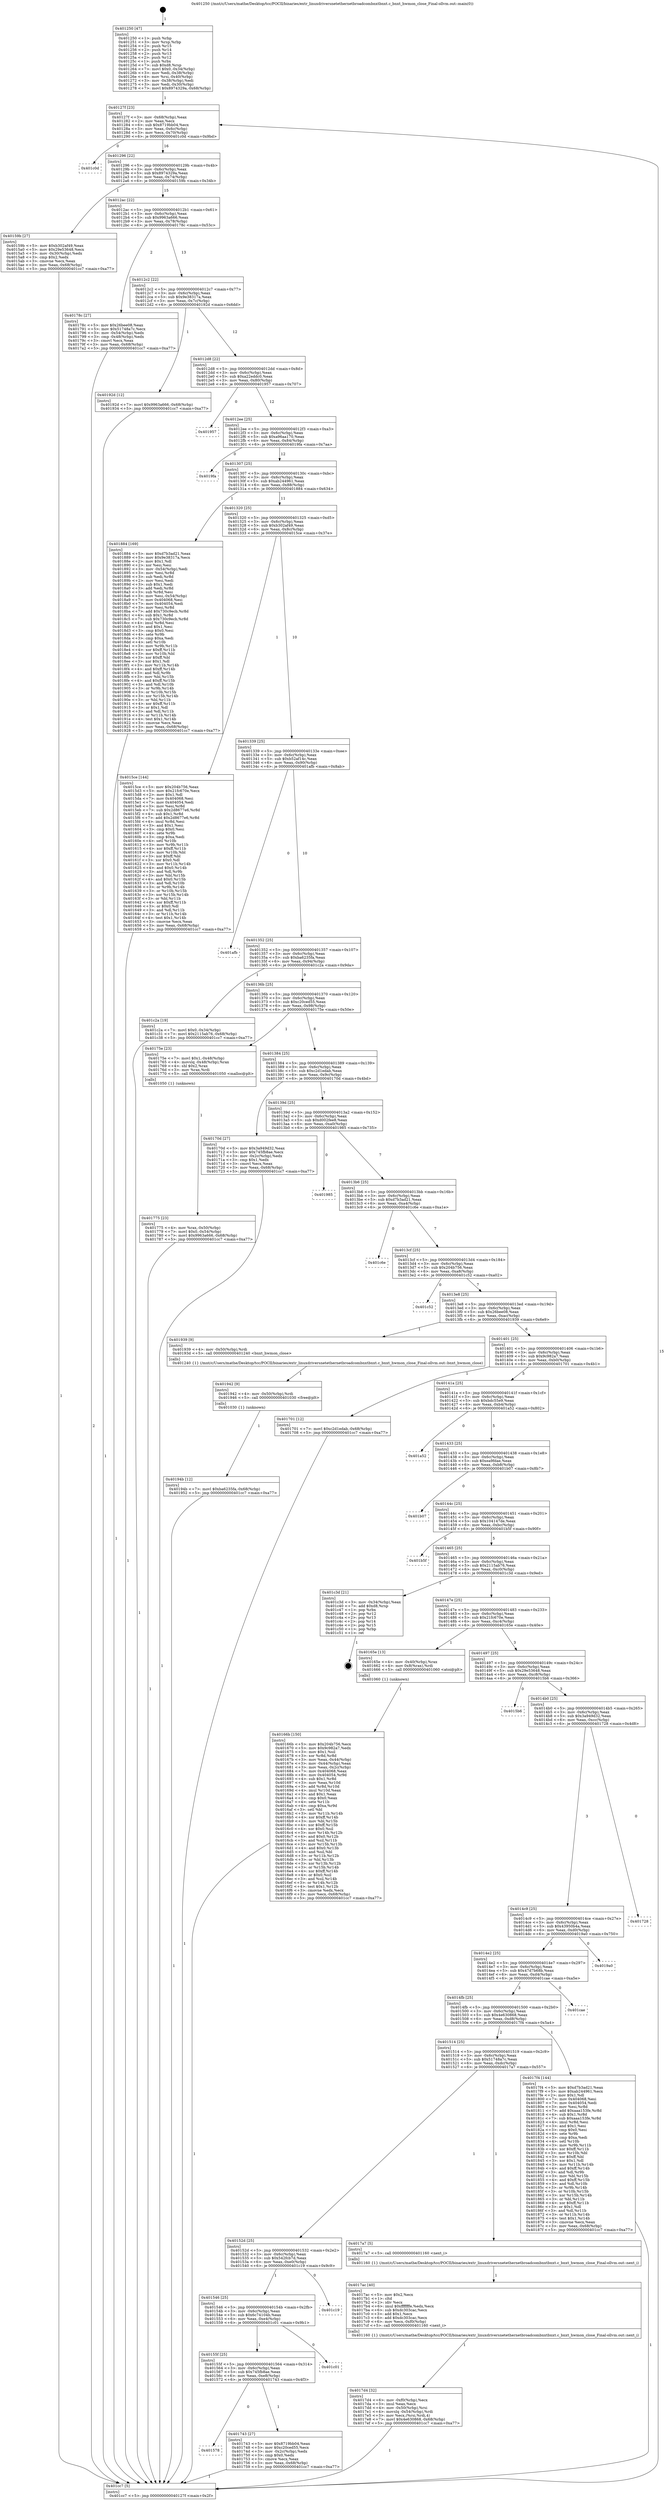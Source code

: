 digraph "0x401250" {
  label = "0x401250 (/mnt/c/Users/mathe/Desktop/tcc/POCII/binaries/extr_linuxdriversnetethernetbroadcombnxtbnxt.c_bnxt_hwmon_close_Final-ollvm.out::main(0))"
  labelloc = "t"
  node[shape=record]

  Entry [label="",width=0.3,height=0.3,shape=circle,fillcolor=black,style=filled]
  "0x40127f" [label="{
     0x40127f [23]\l
     | [instrs]\l
     &nbsp;&nbsp;0x40127f \<+3\>: mov -0x68(%rbp),%eax\l
     &nbsp;&nbsp;0x401282 \<+2\>: mov %eax,%ecx\l
     &nbsp;&nbsp;0x401284 \<+6\>: sub $0x8719bb04,%ecx\l
     &nbsp;&nbsp;0x40128a \<+3\>: mov %eax,-0x6c(%rbp)\l
     &nbsp;&nbsp;0x40128d \<+3\>: mov %ecx,-0x70(%rbp)\l
     &nbsp;&nbsp;0x401290 \<+6\>: je 0000000000401c0d \<main+0x9bd\>\l
  }"]
  "0x401c0d" [label="{
     0x401c0d\l
  }", style=dashed]
  "0x401296" [label="{
     0x401296 [22]\l
     | [instrs]\l
     &nbsp;&nbsp;0x401296 \<+5\>: jmp 000000000040129b \<main+0x4b\>\l
     &nbsp;&nbsp;0x40129b \<+3\>: mov -0x6c(%rbp),%eax\l
     &nbsp;&nbsp;0x40129e \<+5\>: sub $0x8974329a,%eax\l
     &nbsp;&nbsp;0x4012a3 \<+3\>: mov %eax,-0x74(%rbp)\l
     &nbsp;&nbsp;0x4012a6 \<+6\>: je 000000000040159b \<main+0x34b\>\l
  }"]
  Exit [label="",width=0.3,height=0.3,shape=circle,fillcolor=black,style=filled,peripheries=2]
  "0x40159b" [label="{
     0x40159b [27]\l
     | [instrs]\l
     &nbsp;&nbsp;0x40159b \<+5\>: mov $0xb302af49,%eax\l
     &nbsp;&nbsp;0x4015a0 \<+5\>: mov $0x29e53648,%ecx\l
     &nbsp;&nbsp;0x4015a5 \<+3\>: mov -0x30(%rbp),%edx\l
     &nbsp;&nbsp;0x4015a8 \<+3\>: cmp $0x2,%edx\l
     &nbsp;&nbsp;0x4015ab \<+3\>: cmovne %ecx,%eax\l
     &nbsp;&nbsp;0x4015ae \<+3\>: mov %eax,-0x68(%rbp)\l
     &nbsp;&nbsp;0x4015b1 \<+5\>: jmp 0000000000401cc7 \<main+0xa77\>\l
  }"]
  "0x4012ac" [label="{
     0x4012ac [22]\l
     | [instrs]\l
     &nbsp;&nbsp;0x4012ac \<+5\>: jmp 00000000004012b1 \<main+0x61\>\l
     &nbsp;&nbsp;0x4012b1 \<+3\>: mov -0x6c(%rbp),%eax\l
     &nbsp;&nbsp;0x4012b4 \<+5\>: sub $0x9963a666,%eax\l
     &nbsp;&nbsp;0x4012b9 \<+3\>: mov %eax,-0x78(%rbp)\l
     &nbsp;&nbsp;0x4012bc \<+6\>: je 000000000040178c \<main+0x53c\>\l
  }"]
  "0x401cc7" [label="{
     0x401cc7 [5]\l
     | [instrs]\l
     &nbsp;&nbsp;0x401cc7 \<+5\>: jmp 000000000040127f \<main+0x2f\>\l
  }"]
  "0x401250" [label="{
     0x401250 [47]\l
     | [instrs]\l
     &nbsp;&nbsp;0x401250 \<+1\>: push %rbp\l
     &nbsp;&nbsp;0x401251 \<+3\>: mov %rsp,%rbp\l
     &nbsp;&nbsp;0x401254 \<+2\>: push %r15\l
     &nbsp;&nbsp;0x401256 \<+2\>: push %r14\l
     &nbsp;&nbsp;0x401258 \<+2\>: push %r13\l
     &nbsp;&nbsp;0x40125a \<+2\>: push %r12\l
     &nbsp;&nbsp;0x40125c \<+1\>: push %rbx\l
     &nbsp;&nbsp;0x40125d \<+7\>: sub $0xd8,%rsp\l
     &nbsp;&nbsp;0x401264 \<+7\>: movl $0x0,-0x34(%rbp)\l
     &nbsp;&nbsp;0x40126b \<+3\>: mov %edi,-0x38(%rbp)\l
     &nbsp;&nbsp;0x40126e \<+4\>: mov %rsi,-0x40(%rbp)\l
     &nbsp;&nbsp;0x401272 \<+3\>: mov -0x38(%rbp),%edi\l
     &nbsp;&nbsp;0x401275 \<+3\>: mov %edi,-0x30(%rbp)\l
     &nbsp;&nbsp;0x401278 \<+7\>: movl $0x8974329a,-0x68(%rbp)\l
  }"]
  "0x40194b" [label="{
     0x40194b [12]\l
     | [instrs]\l
     &nbsp;&nbsp;0x40194b \<+7\>: movl $0xba6235fa,-0x68(%rbp)\l
     &nbsp;&nbsp;0x401952 \<+5\>: jmp 0000000000401cc7 \<main+0xa77\>\l
  }"]
  "0x40178c" [label="{
     0x40178c [27]\l
     | [instrs]\l
     &nbsp;&nbsp;0x40178c \<+5\>: mov $0x26bee08,%eax\l
     &nbsp;&nbsp;0x401791 \<+5\>: mov $0x51748a7c,%ecx\l
     &nbsp;&nbsp;0x401796 \<+3\>: mov -0x54(%rbp),%edx\l
     &nbsp;&nbsp;0x401799 \<+3\>: cmp -0x48(%rbp),%edx\l
     &nbsp;&nbsp;0x40179c \<+3\>: cmovl %ecx,%eax\l
     &nbsp;&nbsp;0x40179f \<+3\>: mov %eax,-0x68(%rbp)\l
     &nbsp;&nbsp;0x4017a2 \<+5\>: jmp 0000000000401cc7 \<main+0xa77\>\l
  }"]
  "0x4012c2" [label="{
     0x4012c2 [22]\l
     | [instrs]\l
     &nbsp;&nbsp;0x4012c2 \<+5\>: jmp 00000000004012c7 \<main+0x77\>\l
     &nbsp;&nbsp;0x4012c7 \<+3\>: mov -0x6c(%rbp),%eax\l
     &nbsp;&nbsp;0x4012ca \<+5\>: sub $0x9e38317a,%eax\l
     &nbsp;&nbsp;0x4012cf \<+3\>: mov %eax,-0x7c(%rbp)\l
     &nbsp;&nbsp;0x4012d2 \<+6\>: je 000000000040192d \<main+0x6dd\>\l
  }"]
  "0x401942" [label="{
     0x401942 [9]\l
     | [instrs]\l
     &nbsp;&nbsp;0x401942 \<+4\>: mov -0x50(%rbp),%rdi\l
     &nbsp;&nbsp;0x401946 \<+5\>: call 0000000000401030 \<free@plt\>\l
     | [calls]\l
     &nbsp;&nbsp;0x401030 \{1\} (unknown)\l
  }"]
  "0x40192d" [label="{
     0x40192d [12]\l
     | [instrs]\l
     &nbsp;&nbsp;0x40192d \<+7\>: movl $0x9963a666,-0x68(%rbp)\l
     &nbsp;&nbsp;0x401934 \<+5\>: jmp 0000000000401cc7 \<main+0xa77\>\l
  }"]
  "0x4012d8" [label="{
     0x4012d8 [22]\l
     | [instrs]\l
     &nbsp;&nbsp;0x4012d8 \<+5\>: jmp 00000000004012dd \<main+0x8d\>\l
     &nbsp;&nbsp;0x4012dd \<+3\>: mov -0x6c(%rbp),%eax\l
     &nbsp;&nbsp;0x4012e0 \<+5\>: sub $0xa22eddc0,%eax\l
     &nbsp;&nbsp;0x4012e5 \<+3\>: mov %eax,-0x80(%rbp)\l
     &nbsp;&nbsp;0x4012e8 \<+6\>: je 0000000000401957 \<main+0x707\>\l
  }"]
  "0x4017d4" [label="{
     0x4017d4 [32]\l
     | [instrs]\l
     &nbsp;&nbsp;0x4017d4 \<+6\>: mov -0xf0(%rbp),%ecx\l
     &nbsp;&nbsp;0x4017da \<+3\>: imul %eax,%ecx\l
     &nbsp;&nbsp;0x4017dd \<+4\>: mov -0x50(%rbp),%rsi\l
     &nbsp;&nbsp;0x4017e1 \<+4\>: movslq -0x54(%rbp),%rdi\l
     &nbsp;&nbsp;0x4017e5 \<+3\>: mov %ecx,(%rsi,%rdi,4)\l
     &nbsp;&nbsp;0x4017e8 \<+7\>: movl $0x4e630868,-0x68(%rbp)\l
     &nbsp;&nbsp;0x4017ef \<+5\>: jmp 0000000000401cc7 \<main+0xa77\>\l
  }"]
  "0x401957" [label="{
     0x401957\l
  }", style=dashed]
  "0x4012ee" [label="{
     0x4012ee [25]\l
     | [instrs]\l
     &nbsp;&nbsp;0x4012ee \<+5\>: jmp 00000000004012f3 \<main+0xa3\>\l
     &nbsp;&nbsp;0x4012f3 \<+3\>: mov -0x6c(%rbp),%eax\l
     &nbsp;&nbsp;0x4012f6 \<+5\>: sub $0xa96aa170,%eax\l
     &nbsp;&nbsp;0x4012fb \<+6\>: mov %eax,-0x84(%rbp)\l
     &nbsp;&nbsp;0x401301 \<+6\>: je 00000000004019fa \<main+0x7aa\>\l
  }"]
  "0x4017ac" [label="{
     0x4017ac [40]\l
     | [instrs]\l
     &nbsp;&nbsp;0x4017ac \<+5\>: mov $0x2,%ecx\l
     &nbsp;&nbsp;0x4017b1 \<+1\>: cltd\l
     &nbsp;&nbsp;0x4017b2 \<+2\>: idiv %ecx\l
     &nbsp;&nbsp;0x4017b4 \<+6\>: imul $0xfffffffe,%edx,%ecx\l
     &nbsp;&nbsp;0x4017ba \<+6\>: sub $0xdc303cac,%ecx\l
     &nbsp;&nbsp;0x4017c0 \<+3\>: add $0x1,%ecx\l
     &nbsp;&nbsp;0x4017c3 \<+6\>: add $0xdc303cac,%ecx\l
     &nbsp;&nbsp;0x4017c9 \<+6\>: mov %ecx,-0xf0(%rbp)\l
     &nbsp;&nbsp;0x4017cf \<+5\>: call 0000000000401160 \<next_i\>\l
     | [calls]\l
     &nbsp;&nbsp;0x401160 \{1\} (/mnt/c/Users/mathe/Desktop/tcc/POCII/binaries/extr_linuxdriversnetethernetbroadcombnxtbnxt.c_bnxt_hwmon_close_Final-ollvm.out::next_i)\l
  }"]
  "0x4019fa" [label="{
     0x4019fa\l
  }", style=dashed]
  "0x401307" [label="{
     0x401307 [25]\l
     | [instrs]\l
     &nbsp;&nbsp;0x401307 \<+5\>: jmp 000000000040130c \<main+0xbc\>\l
     &nbsp;&nbsp;0x40130c \<+3\>: mov -0x6c(%rbp),%eax\l
     &nbsp;&nbsp;0x40130f \<+5\>: sub $0xab244961,%eax\l
     &nbsp;&nbsp;0x401314 \<+6\>: mov %eax,-0x88(%rbp)\l
     &nbsp;&nbsp;0x40131a \<+6\>: je 0000000000401884 \<main+0x634\>\l
  }"]
  "0x401775" [label="{
     0x401775 [23]\l
     | [instrs]\l
     &nbsp;&nbsp;0x401775 \<+4\>: mov %rax,-0x50(%rbp)\l
     &nbsp;&nbsp;0x401779 \<+7\>: movl $0x0,-0x54(%rbp)\l
     &nbsp;&nbsp;0x401780 \<+7\>: movl $0x9963a666,-0x68(%rbp)\l
     &nbsp;&nbsp;0x401787 \<+5\>: jmp 0000000000401cc7 \<main+0xa77\>\l
  }"]
  "0x401884" [label="{
     0x401884 [169]\l
     | [instrs]\l
     &nbsp;&nbsp;0x401884 \<+5\>: mov $0xd7b3ad21,%eax\l
     &nbsp;&nbsp;0x401889 \<+5\>: mov $0x9e38317a,%ecx\l
     &nbsp;&nbsp;0x40188e \<+2\>: mov $0x1,%dl\l
     &nbsp;&nbsp;0x401890 \<+2\>: xor %esi,%esi\l
     &nbsp;&nbsp;0x401892 \<+3\>: mov -0x54(%rbp),%edi\l
     &nbsp;&nbsp;0x401895 \<+3\>: mov %esi,%r8d\l
     &nbsp;&nbsp;0x401898 \<+3\>: sub %edi,%r8d\l
     &nbsp;&nbsp;0x40189b \<+2\>: mov %esi,%edi\l
     &nbsp;&nbsp;0x40189d \<+3\>: sub $0x1,%edi\l
     &nbsp;&nbsp;0x4018a0 \<+3\>: add %edi,%r8d\l
     &nbsp;&nbsp;0x4018a3 \<+3\>: sub %r8d,%esi\l
     &nbsp;&nbsp;0x4018a6 \<+3\>: mov %esi,-0x54(%rbp)\l
     &nbsp;&nbsp;0x4018a9 \<+7\>: mov 0x404068,%esi\l
     &nbsp;&nbsp;0x4018b0 \<+7\>: mov 0x404054,%edi\l
     &nbsp;&nbsp;0x4018b7 \<+3\>: mov %esi,%r8d\l
     &nbsp;&nbsp;0x4018ba \<+7\>: add $0x730c9ecb,%r8d\l
     &nbsp;&nbsp;0x4018c1 \<+4\>: sub $0x1,%r8d\l
     &nbsp;&nbsp;0x4018c5 \<+7\>: sub $0x730c9ecb,%r8d\l
     &nbsp;&nbsp;0x4018cc \<+4\>: imul %r8d,%esi\l
     &nbsp;&nbsp;0x4018d0 \<+3\>: and $0x1,%esi\l
     &nbsp;&nbsp;0x4018d3 \<+3\>: cmp $0x0,%esi\l
     &nbsp;&nbsp;0x4018d6 \<+4\>: sete %r9b\l
     &nbsp;&nbsp;0x4018da \<+3\>: cmp $0xa,%edi\l
     &nbsp;&nbsp;0x4018dd \<+4\>: setl %r10b\l
     &nbsp;&nbsp;0x4018e1 \<+3\>: mov %r9b,%r11b\l
     &nbsp;&nbsp;0x4018e4 \<+4\>: xor $0xff,%r11b\l
     &nbsp;&nbsp;0x4018e8 \<+3\>: mov %r10b,%bl\l
     &nbsp;&nbsp;0x4018eb \<+3\>: xor $0xff,%bl\l
     &nbsp;&nbsp;0x4018ee \<+3\>: xor $0x1,%dl\l
     &nbsp;&nbsp;0x4018f1 \<+3\>: mov %r11b,%r14b\l
     &nbsp;&nbsp;0x4018f4 \<+4\>: and $0xff,%r14b\l
     &nbsp;&nbsp;0x4018f8 \<+3\>: and %dl,%r9b\l
     &nbsp;&nbsp;0x4018fb \<+3\>: mov %bl,%r15b\l
     &nbsp;&nbsp;0x4018fe \<+4\>: and $0xff,%r15b\l
     &nbsp;&nbsp;0x401902 \<+3\>: and %dl,%r10b\l
     &nbsp;&nbsp;0x401905 \<+3\>: or %r9b,%r14b\l
     &nbsp;&nbsp;0x401908 \<+3\>: or %r10b,%r15b\l
     &nbsp;&nbsp;0x40190b \<+3\>: xor %r15b,%r14b\l
     &nbsp;&nbsp;0x40190e \<+3\>: or %bl,%r11b\l
     &nbsp;&nbsp;0x401911 \<+4\>: xor $0xff,%r11b\l
     &nbsp;&nbsp;0x401915 \<+3\>: or $0x1,%dl\l
     &nbsp;&nbsp;0x401918 \<+3\>: and %dl,%r11b\l
     &nbsp;&nbsp;0x40191b \<+3\>: or %r11b,%r14b\l
     &nbsp;&nbsp;0x40191e \<+4\>: test $0x1,%r14b\l
     &nbsp;&nbsp;0x401922 \<+3\>: cmovne %ecx,%eax\l
     &nbsp;&nbsp;0x401925 \<+3\>: mov %eax,-0x68(%rbp)\l
     &nbsp;&nbsp;0x401928 \<+5\>: jmp 0000000000401cc7 \<main+0xa77\>\l
  }"]
  "0x401320" [label="{
     0x401320 [25]\l
     | [instrs]\l
     &nbsp;&nbsp;0x401320 \<+5\>: jmp 0000000000401325 \<main+0xd5\>\l
     &nbsp;&nbsp;0x401325 \<+3\>: mov -0x6c(%rbp),%eax\l
     &nbsp;&nbsp;0x401328 \<+5\>: sub $0xb302af49,%eax\l
     &nbsp;&nbsp;0x40132d \<+6\>: mov %eax,-0x8c(%rbp)\l
     &nbsp;&nbsp;0x401333 \<+6\>: je 00000000004015ce \<main+0x37e\>\l
  }"]
  "0x401578" [label="{
     0x401578\l
  }", style=dashed]
  "0x4015ce" [label="{
     0x4015ce [144]\l
     | [instrs]\l
     &nbsp;&nbsp;0x4015ce \<+5\>: mov $0x204b756,%eax\l
     &nbsp;&nbsp;0x4015d3 \<+5\>: mov $0x21fc670e,%ecx\l
     &nbsp;&nbsp;0x4015d8 \<+2\>: mov $0x1,%dl\l
     &nbsp;&nbsp;0x4015da \<+7\>: mov 0x404068,%esi\l
     &nbsp;&nbsp;0x4015e1 \<+7\>: mov 0x404054,%edi\l
     &nbsp;&nbsp;0x4015e8 \<+3\>: mov %esi,%r8d\l
     &nbsp;&nbsp;0x4015eb \<+7\>: sub $0x2d8677e6,%r8d\l
     &nbsp;&nbsp;0x4015f2 \<+4\>: sub $0x1,%r8d\l
     &nbsp;&nbsp;0x4015f6 \<+7\>: add $0x2d8677e6,%r8d\l
     &nbsp;&nbsp;0x4015fd \<+4\>: imul %r8d,%esi\l
     &nbsp;&nbsp;0x401601 \<+3\>: and $0x1,%esi\l
     &nbsp;&nbsp;0x401604 \<+3\>: cmp $0x0,%esi\l
     &nbsp;&nbsp;0x401607 \<+4\>: sete %r9b\l
     &nbsp;&nbsp;0x40160b \<+3\>: cmp $0xa,%edi\l
     &nbsp;&nbsp;0x40160e \<+4\>: setl %r10b\l
     &nbsp;&nbsp;0x401612 \<+3\>: mov %r9b,%r11b\l
     &nbsp;&nbsp;0x401615 \<+4\>: xor $0xff,%r11b\l
     &nbsp;&nbsp;0x401619 \<+3\>: mov %r10b,%bl\l
     &nbsp;&nbsp;0x40161c \<+3\>: xor $0xff,%bl\l
     &nbsp;&nbsp;0x40161f \<+3\>: xor $0x0,%dl\l
     &nbsp;&nbsp;0x401622 \<+3\>: mov %r11b,%r14b\l
     &nbsp;&nbsp;0x401625 \<+4\>: and $0x0,%r14b\l
     &nbsp;&nbsp;0x401629 \<+3\>: and %dl,%r9b\l
     &nbsp;&nbsp;0x40162c \<+3\>: mov %bl,%r15b\l
     &nbsp;&nbsp;0x40162f \<+4\>: and $0x0,%r15b\l
     &nbsp;&nbsp;0x401633 \<+3\>: and %dl,%r10b\l
     &nbsp;&nbsp;0x401636 \<+3\>: or %r9b,%r14b\l
     &nbsp;&nbsp;0x401639 \<+3\>: or %r10b,%r15b\l
     &nbsp;&nbsp;0x40163c \<+3\>: xor %r15b,%r14b\l
     &nbsp;&nbsp;0x40163f \<+3\>: or %bl,%r11b\l
     &nbsp;&nbsp;0x401642 \<+4\>: xor $0xff,%r11b\l
     &nbsp;&nbsp;0x401646 \<+3\>: or $0x0,%dl\l
     &nbsp;&nbsp;0x401649 \<+3\>: and %dl,%r11b\l
     &nbsp;&nbsp;0x40164c \<+3\>: or %r11b,%r14b\l
     &nbsp;&nbsp;0x40164f \<+4\>: test $0x1,%r14b\l
     &nbsp;&nbsp;0x401653 \<+3\>: cmovne %ecx,%eax\l
     &nbsp;&nbsp;0x401656 \<+3\>: mov %eax,-0x68(%rbp)\l
     &nbsp;&nbsp;0x401659 \<+5\>: jmp 0000000000401cc7 \<main+0xa77\>\l
  }"]
  "0x401339" [label="{
     0x401339 [25]\l
     | [instrs]\l
     &nbsp;&nbsp;0x401339 \<+5\>: jmp 000000000040133e \<main+0xee\>\l
     &nbsp;&nbsp;0x40133e \<+3\>: mov -0x6c(%rbp),%eax\l
     &nbsp;&nbsp;0x401341 \<+5\>: sub $0xb52af14c,%eax\l
     &nbsp;&nbsp;0x401346 \<+6\>: mov %eax,-0x90(%rbp)\l
     &nbsp;&nbsp;0x40134c \<+6\>: je 0000000000401afb \<main+0x8ab\>\l
  }"]
  "0x401743" [label="{
     0x401743 [27]\l
     | [instrs]\l
     &nbsp;&nbsp;0x401743 \<+5\>: mov $0x8719bb04,%eax\l
     &nbsp;&nbsp;0x401748 \<+5\>: mov $0xc20ced55,%ecx\l
     &nbsp;&nbsp;0x40174d \<+3\>: mov -0x2c(%rbp),%edx\l
     &nbsp;&nbsp;0x401750 \<+3\>: cmp $0x0,%edx\l
     &nbsp;&nbsp;0x401753 \<+3\>: cmove %ecx,%eax\l
     &nbsp;&nbsp;0x401756 \<+3\>: mov %eax,-0x68(%rbp)\l
     &nbsp;&nbsp;0x401759 \<+5\>: jmp 0000000000401cc7 \<main+0xa77\>\l
  }"]
  "0x401afb" [label="{
     0x401afb\l
  }", style=dashed]
  "0x401352" [label="{
     0x401352 [25]\l
     | [instrs]\l
     &nbsp;&nbsp;0x401352 \<+5\>: jmp 0000000000401357 \<main+0x107\>\l
     &nbsp;&nbsp;0x401357 \<+3\>: mov -0x6c(%rbp),%eax\l
     &nbsp;&nbsp;0x40135a \<+5\>: sub $0xba6235fa,%eax\l
     &nbsp;&nbsp;0x40135f \<+6\>: mov %eax,-0x94(%rbp)\l
     &nbsp;&nbsp;0x401365 \<+6\>: je 0000000000401c2a \<main+0x9da\>\l
  }"]
  "0x40155f" [label="{
     0x40155f [25]\l
     | [instrs]\l
     &nbsp;&nbsp;0x40155f \<+5\>: jmp 0000000000401564 \<main+0x314\>\l
     &nbsp;&nbsp;0x401564 \<+3\>: mov -0x6c(%rbp),%eax\l
     &nbsp;&nbsp;0x401567 \<+5\>: sub $0x745fb8ae,%eax\l
     &nbsp;&nbsp;0x40156c \<+6\>: mov %eax,-0xe8(%rbp)\l
     &nbsp;&nbsp;0x401572 \<+6\>: je 0000000000401743 \<main+0x4f3\>\l
  }"]
  "0x401c2a" [label="{
     0x401c2a [19]\l
     | [instrs]\l
     &nbsp;&nbsp;0x401c2a \<+7\>: movl $0x0,-0x34(%rbp)\l
     &nbsp;&nbsp;0x401c31 \<+7\>: movl $0x2115ab76,-0x68(%rbp)\l
     &nbsp;&nbsp;0x401c38 \<+5\>: jmp 0000000000401cc7 \<main+0xa77\>\l
  }"]
  "0x40136b" [label="{
     0x40136b [25]\l
     | [instrs]\l
     &nbsp;&nbsp;0x40136b \<+5\>: jmp 0000000000401370 \<main+0x120\>\l
     &nbsp;&nbsp;0x401370 \<+3\>: mov -0x6c(%rbp),%eax\l
     &nbsp;&nbsp;0x401373 \<+5\>: sub $0xc20ced55,%eax\l
     &nbsp;&nbsp;0x401378 \<+6\>: mov %eax,-0x98(%rbp)\l
     &nbsp;&nbsp;0x40137e \<+6\>: je 000000000040175e \<main+0x50e\>\l
  }"]
  "0x401c01" [label="{
     0x401c01\l
  }", style=dashed]
  "0x40175e" [label="{
     0x40175e [23]\l
     | [instrs]\l
     &nbsp;&nbsp;0x40175e \<+7\>: movl $0x1,-0x48(%rbp)\l
     &nbsp;&nbsp;0x401765 \<+4\>: movslq -0x48(%rbp),%rax\l
     &nbsp;&nbsp;0x401769 \<+4\>: shl $0x2,%rax\l
     &nbsp;&nbsp;0x40176d \<+3\>: mov %rax,%rdi\l
     &nbsp;&nbsp;0x401770 \<+5\>: call 0000000000401050 \<malloc@plt\>\l
     | [calls]\l
     &nbsp;&nbsp;0x401050 \{1\} (unknown)\l
  }"]
  "0x401384" [label="{
     0x401384 [25]\l
     | [instrs]\l
     &nbsp;&nbsp;0x401384 \<+5\>: jmp 0000000000401389 \<main+0x139\>\l
     &nbsp;&nbsp;0x401389 \<+3\>: mov -0x6c(%rbp),%eax\l
     &nbsp;&nbsp;0x40138c \<+5\>: sub $0xc2d1edab,%eax\l
     &nbsp;&nbsp;0x401391 \<+6\>: mov %eax,-0x9c(%rbp)\l
     &nbsp;&nbsp;0x401397 \<+6\>: je 000000000040170d \<main+0x4bd\>\l
  }"]
  "0x401546" [label="{
     0x401546 [25]\l
     | [instrs]\l
     &nbsp;&nbsp;0x401546 \<+5\>: jmp 000000000040154b \<main+0x2fb\>\l
     &nbsp;&nbsp;0x40154b \<+3\>: mov -0x6c(%rbp),%eax\l
     &nbsp;&nbsp;0x40154e \<+5\>: sub $0x6c74104b,%eax\l
     &nbsp;&nbsp;0x401553 \<+6\>: mov %eax,-0xe4(%rbp)\l
     &nbsp;&nbsp;0x401559 \<+6\>: je 0000000000401c01 \<main+0x9b1\>\l
  }"]
  "0x40170d" [label="{
     0x40170d [27]\l
     | [instrs]\l
     &nbsp;&nbsp;0x40170d \<+5\>: mov $0x3a949d32,%eax\l
     &nbsp;&nbsp;0x401712 \<+5\>: mov $0x745fb8ae,%ecx\l
     &nbsp;&nbsp;0x401717 \<+3\>: mov -0x2c(%rbp),%edx\l
     &nbsp;&nbsp;0x40171a \<+3\>: cmp $0x1,%edx\l
     &nbsp;&nbsp;0x40171d \<+3\>: cmovl %ecx,%eax\l
     &nbsp;&nbsp;0x401720 \<+3\>: mov %eax,-0x68(%rbp)\l
     &nbsp;&nbsp;0x401723 \<+5\>: jmp 0000000000401cc7 \<main+0xa77\>\l
  }"]
  "0x40139d" [label="{
     0x40139d [25]\l
     | [instrs]\l
     &nbsp;&nbsp;0x40139d \<+5\>: jmp 00000000004013a2 \<main+0x152\>\l
     &nbsp;&nbsp;0x4013a2 \<+3\>: mov -0x6c(%rbp),%eax\l
     &nbsp;&nbsp;0x4013a5 \<+5\>: sub $0xd002fee8,%eax\l
     &nbsp;&nbsp;0x4013aa \<+6\>: mov %eax,-0xa0(%rbp)\l
     &nbsp;&nbsp;0x4013b0 \<+6\>: je 0000000000401985 \<main+0x735\>\l
  }"]
  "0x401c19" [label="{
     0x401c19\l
  }", style=dashed]
  "0x401985" [label="{
     0x401985\l
  }", style=dashed]
  "0x4013b6" [label="{
     0x4013b6 [25]\l
     | [instrs]\l
     &nbsp;&nbsp;0x4013b6 \<+5\>: jmp 00000000004013bb \<main+0x16b\>\l
     &nbsp;&nbsp;0x4013bb \<+3\>: mov -0x6c(%rbp),%eax\l
     &nbsp;&nbsp;0x4013be \<+5\>: sub $0xd7b3ad21,%eax\l
     &nbsp;&nbsp;0x4013c3 \<+6\>: mov %eax,-0xa4(%rbp)\l
     &nbsp;&nbsp;0x4013c9 \<+6\>: je 0000000000401c6e \<main+0xa1e\>\l
  }"]
  "0x40152d" [label="{
     0x40152d [25]\l
     | [instrs]\l
     &nbsp;&nbsp;0x40152d \<+5\>: jmp 0000000000401532 \<main+0x2e2\>\l
     &nbsp;&nbsp;0x401532 \<+3\>: mov -0x6c(%rbp),%eax\l
     &nbsp;&nbsp;0x401535 \<+5\>: sub $0x542fcb7d,%eax\l
     &nbsp;&nbsp;0x40153a \<+6\>: mov %eax,-0xe0(%rbp)\l
     &nbsp;&nbsp;0x401540 \<+6\>: je 0000000000401c19 \<main+0x9c9\>\l
  }"]
  "0x401c6e" [label="{
     0x401c6e\l
  }", style=dashed]
  "0x4013cf" [label="{
     0x4013cf [25]\l
     | [instrs]\l
     &nbsp;&nbsp;0x4013cf \<+5\>: jmp 00000000004013d4 \<main+0x184\>\l
     &nbsp;&nbsp;0x4013d4 \<+3\>: mov -0x6c(%rbp),%eax\l
     &nbsp;&nbsp;0x4013d7 \<+5\>: sub $0x204b756,%eax\l
     &nbsp;&nbsp;0x4013dc \<+6\>: mov %eax,-0xa8(%rbp)\l
     &nbsp;&nbsp;0x4013e2 \<+6\>: je 0000000000401c52 \<main+0xa02\>\l
  }"]
  "0x4017a7" [label="{
     0x4017a7 [5]\l
     | [instrs]\l
     &nbsp;&nbsp;0x4017a7 \<+5\>: call 0000000000401160 \<next_i\>\l
     | [calls]\l
     &nbsp;&nbsp;0x401160 \{1\} (/mnt/c/Users/mathe/Desktop/tcc/POCII/binaries/extr_linuxdriversnetethernetbroadcombnxtbnxt.c_bnxt_hwmon_close_Final-ollvm.out::next_i)\l
  }"]
  "0x401c52" [label="{
     0x401c52\l
  }", style=dashed]
  "0x4013e8" [label="{
     0x4013e8 [25]\l
     | [instrs]\l
     &nbsp;&nbsp;0x4013e8 \<+5\>: jmp 00000000004013ed \<main+0x19d\>\l
     &nbsp;&nbsp;0x4013ed \<+3\>: mov -0x6c(%rbp),%eax\l
     &nbsp;&nbsp;0x4013f0 \<+5\>: sub $0x26bee08,%eax\l
     &nbsp;&nbsp;0x4013f5 \<+6\>: mov %eax,-0xac(%rbp)\l
     &nbsp;&nbsp;0x4013fb \<+6\>: je 0000000000401939 \<main+0x6e9\>\l
  }"]
  "0x401514" [label="{
     0x401514 [25]\l
     | [instrs]\l
     &nbsp;&nbsp;0x401514 \<+5\>: jmp 0000000000401519 \<main+0x2c9\>\l
     &nbsp;&nbsp;0x401519 \<+3\>: mov -0x6c(%rbp),%eax\l
     &nbsp;&nbsp;0x40151c \<+5\>: sub $0x51748a7c,%eax\l
     &nbsp;&nbsp;0x401521 \<+6\>: mov %eax,-0xdc(%rbp)\l
     &nbsp;&nbsp;0x401527 \<+6\>: je 00000000004017a7 \<main+0x557\>\l
  }"]
  "0x401939" [label="{
     0x401939 [9]\l
     | [instrs]\l
     &nbsp;&nbsp;0x401939 \<+4\>: mov -0x50(%rbp),%rdi\l
     &nbsp;&nbsp;0x40193d \<+5\>: call 0000000000401240 \<bnxt_hwmon_close\>\l
     | [calls]\l
     &nbsp;&nbsp;0x401240 \{1\} (/mnt/c/Users/mathe/Desktop/tcc/POCII/binaries/extr_linuxdriversnetethernetbroadcombnxtbnxt.c_bnxt_hwmon_close_Final-ollvm.out::bnxt_hwmon_close)\l
  }"]
  "0x401401" [label="{
     0x401401 [25]\l
     | [instrs]\l
     &nbsp;&nbsp;0x401401 \<+5\>: jmp 0000000000401406 \<main+0x1b6\>\l
     &nbsp;&nbsp;0x401406 \<+3\>: mov -0x6c(%rbp),%eax\l
     &nbsp;&nbsp;0x401409 \<+5\>: sub $0x9c982a7,%eax\l
     &nbsp;&nbsp;0x40140e \<+6\>: mov %eax,-0xb0(%rbp)\l
     &nbsp;&nbsp;0x401414 \<+6\>: je 0000000000401701 \<main+0x4b1\>\l
  }"]
  "0x4017f4" [label="{
     0x4017f4 [144]\l
     | [instrs]\l
     &nbsp;&nbsp;0x4017f4 \<+5\>: mov $0xd7b3ad21,%eax\l
     &nbsp;&nbsp;0x4017f9 \<+5\>: mov $0xab244961,%ecx\l
     &nbsp;&nbsp;0x4017fe \<+2\>: mov $0x1,%dl\l
     &nbsp;&nbsp;0x401800 \<+7\>: mov 0x404068,%esi\l
     &nbsp;&nbsp;0x401807 \<+7\>: mov 0x404054,%edi\l
     &nbsp;&nbsp;0x40180e \<+3\>: mov %esi,%r8d\l
     &nbsp;&nbsp;0x401811 \<+7\>: add $0xaaa153fe,%r8d\l
     &nbsp;&nbsp;0x401818 \<+4\>: sub $0x1,%r8d\l
     &nbsp;&nbsp;0x40181c \<+7\>: sub $0xaaa153fe,%r8d\l
     &nbsp;&nbsp;0x401823 \<+4\>: imul %r8d,%esi\l
     &nbsp;&nbsp;0x401827 \<+3\>: and $0x1,%esi\l
     &nbsp;&nbsp;0x40182a \<+3\>: cmp $0x0,%esi\l
     &nbsp;&nbsp;0x40182d \<+4\>: sete %r9b\l
     &nbsp;&nbsp;0x401831 \<+3\>: cmp $0xa,%edi\l
     &nbsp;&nbsp;0x401834 \<+4\>: setl %r10b\l
     &nbsp;&nbsp;0x401838 \<+3\>: mov %r9b,%r11b\l
     &nbsp;&nbsp;0x40183b \<+4\>: xor $0xff,%r11b\l
     &nbsp;&nbsp;0x40183f \<+3\>: mov %r10b,%bl\l
     &nbsp;&nbsp;0x401842 \<+3\>: xor $0xff,%bl\l
     &nbsp;&nbsp;0x401845 \<+3\>: xor $0x1,%dl\l
     &nbsp;&nbsp;0x401848 \<+3\>: mov %r11b,%r14b\l
     &nbsp;&nbsp;0x40184b \<+4\>: and $0xff,%r14b\l
     &nbsp;&nbsp;0x40184f \<+3\>: and %dl,%r9b\l
     &nbsp;&nbsp;0x401852 \<+3\>: mov %bl,%r15b\l
     &nbsp;&nbsp;0x401855 \<+4\>: and $0xff,%r15b\l
     &nbsp;&nbsp;0x401859 \<+3\>: and %dl,%r10b\l
     &nbsp;&nbsp;0x40185c \<+3\>: or %r9b,%r14b\l
     &nbsp;&nbsp;0x40185f \<+3\>: or %r10b,%r15b\l
     &nbsp;&nbsp;0x401862 \<+3\>: xor %r15b,%r14b\l
     &nbsp;&nbsp;0x401865 \<+3\>: or %bl,%r11b\l
     &nbsp;&nbsp;0x401868 \<+4\>: xor $0xff,%r11b\l
     &nbsp;&nbsp;0x40186c \<+3\>: or $0x1,%dl\l
     &nbsp;&nbsp;0x40186f \<+3\>: and %dl,%r11b\l
     &nbsp;&nbsp;0x401872 \<+3\>: or %r11b,%r14b\l
     &nbsp;&nbsp;0x401875 \<+4\>: test $0x1,%r14b\l
     &nbsp;&nbsp;0x401879 \<+3\>: cmovne %ecx,%eax\l
     &nbsp;&nbsp;0x40187c \<+3\>: mov %eax,-0x68(%rbp)\l
     &nbsp;&nbsp;0x40187f \<+5\>: jmp 0000000000401cc7 \<main+0xa77\>\l
  }"]
  "0x401701" [label="{
     0x401701 [12]\l
     | [instrs]\l
     &nbsp;&nbsp;0x401701 \<+7\>: movl $0xc2d1edab,-0x68(%rbp)\l
     &nbsp;&nbsp;0x401708 \<+5\>: jmp 0000000000401cc7 \<main+0xa77\>\l
  }"]
  "0x40141a" [label="{
     0x40141a [25]\l
     | [instrs]\l
     &nbsp;&nbsp;0x40141a \<+5\>: jmp 000000000040141f \<main+0x1cf\>\l
     &nbsp;&nbsp;0x40141f \<+3\>: mov -0x6c(%rbp),%eax\l
     &nbsp;&nbsp;0x401422 \<+5\>: sub $0xbdc55e9,%eax\l
     &nbsp;&nbsp;0x401427 \<+6\>: mov %eax,-0xb4(%rbp)\l
     &nbsp;&nbsp;0x40142d \<+6\>: je 0000000000401a52 \<main+0x802\>\l
  }"]
  "0x4014fb" [label="{
     0x4014fb [25]\l
     | [instrs]\l
     &nbsp;&nbsp;0x4014fb \<+5\>: jmp 0000000000401500 \<main+0x2b0\>\l
     &nbsp;&nbsp;0x401500 \<+3\>: mov -0x6c(%rbp),%eax\l
     &nbsp;&nbsp;0x401503 \<+5\>: sub $0x4e630868,%eax\l
     &nbsp;&nbsp;0x401508 \<+6\>: mov %eax,-0xd8(%rbp)\l
     &nbsp;&nbsp;0x40150e \<+6\>: je 00000000004017f4 \<main+0x5a4\>\l
  }"]
  "0x401a52" [label="{
     0x401a52\l
  }", style=dashed]
  "0x401433" [label="{
     0x401433 [25]\l
     | [instrs]\l
     &nbsp;&nbsp;0x401433 \<+5\>: jmp 0000000000401438 \<main+0x1e8\>\l
     &nbsp;&nbsp;0x401438 \<+3\>: mov -0x6c(%rbp),%eax\l
     &nbsp;&nbsp;0x40143b \<+5\>: sub $0xea9fdae,%eax\l
     &nbsp;&nbsp;0x401440 \<+6\>: mov %eax,-0xb8(%rbp)\l
     &nbsp;&nbsp;0x401446 \<+6\>: je 0000000000401b07 \<main+0x8b7\>\l
  }"]
  "0x401cae" [label="{
     0x401cae\l
  }", style=dashed]
  "0x401b07" [label="{
     0x401b07\l
  }", style=dashed]
  "0x40144c" [label="{
     0x40144c [25]\l
     | [instrs]\l
     &nbsp;&nbsp;0x40144c \<+5\>: jmp 0000000000401451 \<main+0x201\>\l
     &nbsp;&nbsp;0x401451 \<+3\>: mov -0x6c(%rbp),%eax\l
     &nbsp;&nbsp;0x401454 \<+5\>: sub $0x104147de,%eax\l
     &nbsp;&nbsp;0x401459 \<+6\>: mov %eax,-0xbc(%rbp)\l
     &nbsp;&nbsp;0x40145f \<+6\>: je 0000000000401b5f \<main+0x90f\>\l
  }"]
  "0x4014e2" [label="{
     0x4014e2 [25]\l
     | [instrs]\l
     &nbsp;&nbsp;0x4014e2 \<+5\>: jmp 00000000004014e7 \<main+0x297\>\l
     &nbsp;&nbsp;0x4014e7 \<+3\>: mov -0x6c(%rbp),%eax\l
     &nbsp;&nbsp;0x4014ea \<+5\>: sub $0x47d7b68b,%eax\l
     &nbsp;&nbsp;0x4014ef \<+6\>: mov %eax,-0xd4(%rbp)\l
     &nbsp;&nbsp;0x4014f5 \<+6\>: je 0000000000401cae \<main+0xa5e\>\l
  }"]
  "0x401b5f" [label="{
     0x401b5f\l
  }", style=dashed]
  "0x401465" [label="{
     0x401465 [25]\l
     | [instrs]\l
     &nbsp;&nbsp;0x401465 \<+5\>: jmp 000000000040146a \<main+0x21a\>\l
     &nbsp;&nbsp;0x40146a \<+3\>: mov -0x6c(%rbp),%eax\l
     &nbsp;&nbsp;0x40146d \<+5\>: sub $0x2115ab76,%eax\l
     &nbsp;&nbsp;0x401472 \<+6\>: mov %eax,-0xc0(%rbp)\l
     &nbsp;&nbsp;0x401478 \<+6\>: je 0000000000401c3d \<main+0x9ed\>\l
  }"]
  "0x4019a0" [label="{
     0x4019a0\l
  }", style=dashed]
  "0x401c3d" [label="{
     0x401c3d [21]\l
     | [instrs]\l
     &nbsp;&nbsp;0x401c3d \<+3\>: mov -0x34(%rbp),%eax\l
     &nbsp;&nbsp;0x401c40 \<+7\>: add $0xd8,%rsp\l
     &nbsp;&nbsp;0x401c47 \<+1\>: pop %rbx\l
     &nbsp;&nbsp;0x401c48 \<+2\>: pop %r12\l
     &nbsp;&nbsp;0x401c4a \<+2\>: pop %r13\l
     &nbsp;&nbsp;0x401c4c \<+2\>: pop %r14\l
     &nbsp;&nbsp;0x401c4e \<+2\>: pop %r15\l
     &nbsp;&nbsp;0x401c50 \<+1\>: pop %rbp\l
     &nbsp;&nbsp;0x401c51 \<+1\>: ret\l
  }"]
  "0x40147e" [label="{
     0x40147e [25]\l
     | [instrs]\l
     &nbsp;&nbsp;0x40147e \<+5\>: jmp 0000000000401483 \<main+0x233\>\l
     &nbsp;&nbsp;0x401483 \<+3\>: mov -0x6c(%rbp),%eax\l
     &nbsp;&nbsp;0x401486 \<+5\>: sub $0x21fc670e,%eax\l
     &nbsp;&nbsp;0x40148b \<+6\>: mov %eax,-0xc4(%rbp)\l
     &nbsp;&nbsp;0x401491 \<+6\>: je 000000000040165e \<main+0x40e\>\l
  }"]
  "0x4014c9" [label="{
     0x4014c9 [25]\l
     | [instrs]\l
     &nbsp;&nbsp;0x4014c9 \<+5\>: jmp 00000000004014ce \<main+0x27e\>\l
     &nbsp;&nbsp;0x4014ce \<+3\>: mov -0x6c(%rbp),%eax\l
     &nbsp;&nbsp;0x4014d1 \<+5\>: sub $0x43950b4a,%eax\l
     &nbsp;&nbsp;0x4014d6 \<+6\>: mov %eax,-0xd0(%rbp)\l
     &nbsp;&nbsp;0x4014dc \<+6\>: je 00000000004019a0 \<main+0x750\>\l
  }"]
  "0x40165e" [label="{
     0x40165e [13]\l
     | [instrs]\l
     &nbsp;&nbsp;0x40165e \<+4\>: mov -0x40(%rbp),%rax\l
     &nbsp;&nbsp;0x401662 \<+4\>: mov 0x8(%rax),%rdi\l
     &nbsp;&nbsp;0x401666 \<+5\>: call 0000000000401060 \<atoi@plt\>\l
     | [calls]\l
     &nbsp;&nbsp;0x401060 \{1\} (unknown)\l
  }"]
  "0x401497" [label="{
     0x401497 [25]\l
     | [instrs]\l
     &nbsp;&nbsp;0x401497 \<+5\>: jmp 000000000040149c \<main+0x24c\>\l
     &nbsp;&nbsp;0x40149c \<+3\>: mov -0x6c(%rbp),%eax\l
     &nbsp;&nbsp;0x40149f \<+5\>: sub $0x29e53648,%eax\l
     &nbsp;&nbsp;0x4014a4 \<+6\>: mov %eax,-0xc8(%rbp)\l
     &nbsp;&nbsp;0x4014aa \<+6\>: je 00000000004015b6 \<main+0x366\>\l
  }"]
  "0x40166b" [label="{
     0x40166b [150]\l
     | [instrs]\l
     &nbsp;&nbsp;0x40166b \<+5\>: mov $0x204b756,%ecx\l
     &nbsp;&nbsp;0x401670 \<+5\>: mov $0x9c982a7,%edx\l
     &nbsp;&nbsp;0x401675 \<+3\>: mov $0x1,%sil\l
     &nbsp;&nbsp;0x401678 \<+3\>: xor %r8d,%r8d\l
     &nbsp;&nbsp;0x40167b \<+3\>: mov %eax,-0x44(%rbp)\l
     &nbsp;&nbsp;0x40167e \<+3\>: mov -0x44(%rbp),%eax\l
     &nbsp;&nbsp;0x401681 \<+3\>: mov %eax,-0x2c(%rbp)\l
     &nbsp;&nbsp;0x401684 \<+7\>: mov 0x404068,%eax\l
     &nbsp;&nbsp;0x40168b \<+8\>: mov 0x404054,%r9d\l
     &nbsp;&nbsp;0x401693 \<+4\>: sub $0x1,%r8d\l
     &nbsp;&nbsp;0x401697 \<+3\>: mov %eax,%r10d\l
     &nbsp;&nbsp;0x40169a \<+3\>: add %r8d,%r10d\l
     &nbsp;&nbsp;0x40169d \<+4\>: imul %r10d,%eax\l
     &nbsp;&nbsp;0x4016a1 \<+3\>: and $0x1,%eax\l
     &nbsp;&nbsp;0x4016a4 \<+3\>: cmp $0x0,%eax\l
     &nbsp;&nbsp;0x4016a7 \<+4\>: sete %r11b\l
     &nbsp;&nbsp;0x4016ab \<+4\>: cmp $0xa,%r9d\l
     &nbsp;&nbsp;0x4016af \<+3\>: setl %bl\l
     &nbsp;&nbsp;0x4016b2 \<+3\>: mov %r11b,%r14b\l
     &nbsp;&nbsp;0x4016b5 \<+4\>: xor $0xff,%r14b\l
     &nbsp;&nbsp;0x4016b9 \<+3\>: mov %bl,%r15b\l
     &nbsp;&nbsp;0x4016bc \<+4\>: xor $0xff,%r15b\l
     &nbsp;&nbsp;0x4016c0 \<+4\>: xor $0x0,%sil\l
     &nbsp;&nbsp;0x4016c4 \<+3\>: mov %r14b,%r12b\l
     &nbsp;&nbsp;0x4016c7 \<+4\>: and $0x0,%r12b\l
     &nbsp;&nbsp;0x4016cb \<+3\>: and %sil,%r11b\l
     &nbsp;&nbsp;0x4016ce \<+3\>: mov %r15b,%r13b\l
     &nbsp;&nbsp;0x4016d1 \<+4\>: and $0x0,%r13b\l
     &nbsp;&nbsp;0x4016d5 \<+3\>: and %sil,%bl\l
     &nbsp;&nbsp;0x4016d8 \<+3\>: or %r11b,%r12b\l
     &nbsp;&nbsp;0x4016db \<+3\>: or %bl,%r13b\l
     &nbsp;&nbsp;0x4016de \<+3\>: xor %r13b,%r12b\l
     &nbsp;&nbsp;0x4016e1 \<+3\>: or %r15b,%r14b\l
     &nbsp;&nbsp;0x4016e4 \<+4\>: xor $0xff,%r14b\l
     &nbsp;&nbsp;0x4016e8 \<+4\>: or $0x0,%sil\l
     &nbsp;&nbsp;0x4016ec \<+3\>: and %sil,%r14b\l
     &nbsp;&nbsp;0x4016ef \<+3\>: or %r14b,%r12b\l
     &nbsp;&nbsp;0x4016f2 \<+4\>: test $0x1,%r12b\l
     &nbsp;&nbsp;0x4016f6 \<+3\>: cmovne %edx,%ecx\l
     &nbsp;&nbsp;0x4016f9 \<+3\>: mov %ecx,-0x68(%rbp)\l
     &nbsp;&nbsp;0x4016fc \<+5\>: jmp 0000000000401cc7 \<main+0xa77\>\l
  }"]
  "0x401728" [label="{
     0x401728\l
  }", style=dashed]
  "0x4015b6" [label="{
     0x4015b6\l
  }", style=dashed]
  "0x4014b0" [label="{
     0x4014b0 [25]\l
     | [instrs]\l
     &nbsp;&nbsp;0x4014b0 \<+5\>: jmp 00000000004014b5 \<main+0x265\>\l
     &nbsp;&nbsp;0x4014b5 \<+3\>: mov -0x6c(%rbp),%eax\l
     &nbsp;&nbsp;0x4014b8 \<+5\>: sub $0x3a949d32,%eax\l
     &nbsp;&nbsp;0x4014bd \<+6\>: mov %eax,-0xcc(%rbp)\l
     &nbsp;&nbsp;0x4014c3 \<+6\>: je 0000000000401728 \<main+0x4d8\>\l
  }"]
  Entry -> "0x401250" [label=" 1"]
  "0x40127f" -> "0x401c0d" [label=" 0"]
  "0x40127f" -> "0x401296" [label=" 16"]
  "0x401c3d" -> Exit [label=" 1"]
  "0x401296" -> "0x40159b" [label=" 1"]
  "0x401296" -> "0x4012ac" [label=" 15"]
  "0x40159b" -> "0x401cc7" [label=" 1"]
  "0x401250" -> "0x40127f" [label=" 1"]
  "0x401cc7" -> "0x40127f" [label=" 15"]
  "0x401c2a" -> "0x401cc7" [label=" 1"]
  "0x4012ac" -> "0x40178c" [label=" 2"]
  "0x4012ac" -> "0x4012c2" [label=" 13"]
  "0x40194b" -> "0x401cc7" [label=" 1"]
  "0x4012c2" -> "0x40192d" [label=" 1"]
  "0x4012c2" -> "0x4012d8" [label=" 12"]
  "0x401942" -> "0x40194b" [label=" 1"]
  "0x4012d8" -> "0x401957" [label=" 0"]
  "0x4012d8" -> "0x4012ee" [label=" 12"]
  "0x401939" -> "0x401942" [label=" 1"]
  "0x4012ee" -> "0x4019fa" [label=" 0"]
  "0x4012ee" -> "0x401307" [label=" 12"]
  "0x40192d" -> "0x401cc7" [label=" 1"]
  "0x401307" -> "0x401884" [label=" 1"]
  "0x401307" -> "0x401320" [label=" 11"]
  "0x401884" -> "0x401cc7" [label=" 1"]
  "0x401320" -> "0x4015ce" [label=" 1"]
  "0x401320" -> "0x401339" [label=" 10"]
  "0x4015ce" -> "0x401cc7" [label=" 1"]
  "0x4017f4" -> "0x401cc7" [label=" 1"]
  "0x401339" -> "0x401afb" [label=" 0"]
  "0x401339" -> "0x401352" [label=" 10"]
  "0x4017d4" -> "0x401cc7" [label=" 1"]
  "0x401352" -> "0x401c2a" [label=" 1"]
  "0x401352" -> "0x40136b" [label=" 9"]
  "0x4017a7" -> "0x4017ac" [label=" 1"]
  "0x40136b" -> "0x40175e" [label=" 1"]
  "0x40136b" -> "0x401384" [label=" 8"]
  "0x40178c" -> "0x401cc7" [label=" 2"]
  "0x401384" -> "0x40170d" [label=" 1"]
  "0x401384" -> "0x40139d" [label=" 7"]
  "0x40175e" -> "0x401775" [label=" 1"]
  "0x40139d" -> "0x401985" [label=" 0"]
  "0x40139d" -> "0x4013b6" [label=" 7"]
  "0x401743" -> "0x401cc7" [label=" 1"]
  "0x4013b6" -> "0x401c6e" [label=" 0"]
  "0x4013b6" -> "0x4013cf" [label=" 7"]
  "0x40155f" -> "0x401743" [label=" 1"]
  "0x4013cf" -> "0x401c52" [label=" 0"]
  "0x4013cf" -> "0x4013e8" [label=" 7"]
  "0x4017ac" -> "0x4017d4" [label=" 1"]
  "0x4013e8" -> "0x401939" [label=" 1"]
  "0x4013e8" -> "0x401401" [label=" 6"]
  "0x401546" -> "0x401c01" [label=" 0"]
  "0x401401" -> "0x401701" [label=" 1"]
  "0x401401" -> "0x40141a" [label=" 5"]
  "0x401775" -> "0x401cc7" [label=" 1"]
  "0x40141a" -> "0x401a52" [label=" 0"]
  "0x40141a" -> "0x401433" [label=" 5"]
  "0x40152d" -> "0x401c19" [label=" 0"]
  "0x401433" -> "0x401b07" [label=" 0"]
  "0x401433" -> "0x40144c" [label=" 5"]
  "0x40155f" -> "0x401578" [label=" 0"]
  "0x40144c" -> "0x401b5f" [label=" 0"]
  "0x40144c" -> "0x401465" [label=" 5"]
  "0x401514" -> "0x4017a7" [label=" 1"]
  "0x401465" -> "0x401c3d" [label=" 1"]
  "0x401465" -> "0x40147e" [label=" 4"]
  "0x401546" -> "0x40155f" [label=" 1"]
  "0x40147e" -> "0x40165e" [label=" 1"]
  "0x40147e" -> "0x401497" [label=" 3"]
  "0x40165e" -> "0x40166b" [label=" 1"]
  "0x40166b" -> "0x401cc7" [label=" 1"]
  "0x401701" -> "0x401cc7" [label=" 1"]
  "0x40170d" -> "0x401cc7" [label=" 1"]
  "0x4014fb" -> "0x4017f4" [label=" 1"]
  "0x401497" -> "0x4015b6" [label=" 0"]
  "0x401497" -> "0x4014b0" [label=" 3"]
  "0x40152d" -> "0x401546" [label=" 1"]
  "0x4014b0" -> "0x401728" [label=" 0"]
  "0x4014b0" -> "0x4014c9" [label=" 3"]
  "0x4014fb" -> "0x401514" [label=" 2"]
  "0x4014c9" -> "0x4019a0" [label=" 0"]
  "0x4014c9" -> "0x4014e2" [label=" 3"]
  "0x401514" -> "0x40152d" [label=" 1"]
  "0x4014e2" -> "0x401cae" [label=" 0"]
  "0x4014e2" -> "0x4014fb" [label=" 3"]
}
